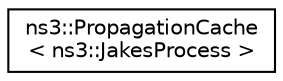 digraph "Graphical Class Hierarchy"
{
 // LATEX_PDF_SIZE
  edge [fontname="Helvetica",fontsize="10",labelfontname="Helvetica",labelfontsize="10"];
  node [fontname="Helvetica",fontsize="10",shape=record];
  rankdir="LR";
  Node0 [label="ns3::PropagationCache\l\< ns3::JakesProcess \>",height=0.2,width=0.4,color="black", fillcolor="white", style="filled",URL="$classns3_1_1_propagation_cache.html",tooltip=" "];
}
